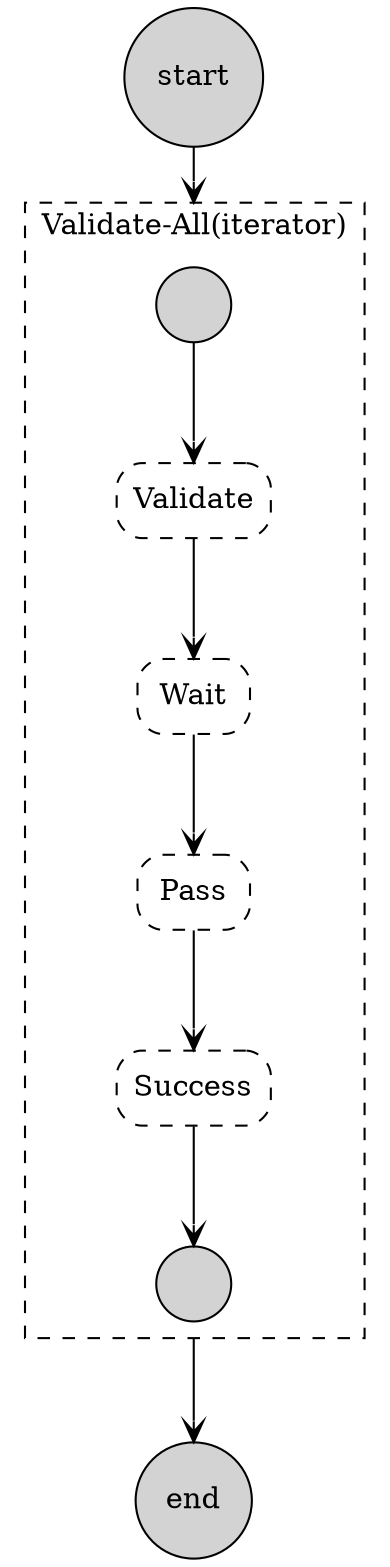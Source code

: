 digraph "others" {
	compound=true;
	nodesep=0.8;
	ranksep=0.8;
	"Pass"->"Success"[ arrowhead="vee" ];
	"Success"->"cluster_Validate-All_end"[ arrowhead="vee", ltail="cluster_Validate-All" ];
	"Validate"->"Wait"[ arrowhead="vee" ];
	"Validate-All"->"Validate"[ arrowhead="vee" ];
	"Wait"->"Pass"[ arrowhead="vee" ];
	"cluster_Validate-All_end"->"end"[ arrowhead="vee", ltail="cluster_Validate-All" ];
	"start"->"Validate-All"[ arrowhead="vee", lhead="cluster_Validate-All" ];
	subgraph "cluster_Validate-All" {
	fillcolor="#00000080";
	label="Validate-All(iterator)";
	labeljust="l";
	shape="box";
	style="dashed";
	"Pass" [ fillcolor="#00000080", shape="box", style="rounded,dashed" ];
	"Success" [ fillcolor="#00000080", shape="box", style="rounded,dashed" ];
	"Validate" [ fillcolor="#00000080", shape="box", style="rounded,dashed" ];
	"Validate-All" [ label="", shape="circle", style="filled" ];
	"Wait" [ fillcolor="#00000080", shape="box", style="rounded,dashed" ];
	"cluster_Validate-All_end" [ label="", shape="circle", style="filled" ];

}
;
	"end" [ shape="circle", style="filled" ];
	"start" [ shape="circle", style="filled" ];

}
